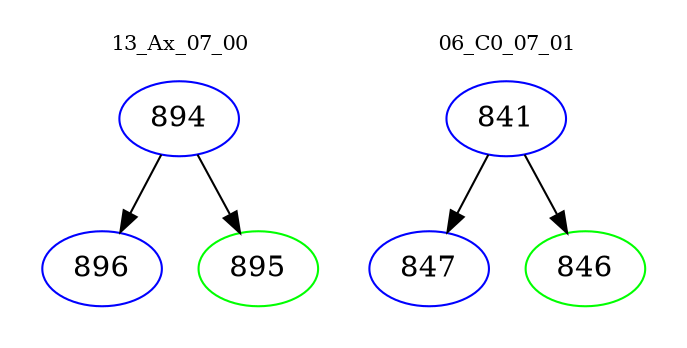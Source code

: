 digraph{
subgraph cluster_0 {
color = white
label = "13_Ax_07_00";
fontsize=10;
T0_894 [label="894", color="blue"]
T0_894 -> T0_896 [color="black"]
T0_896 [label="896", color="blue"]
T0_894 -> T0_895 [color="black"]
T0_895 [label="895", color="green"]
}
subgraph cluster_1 {
color = white
label = "06_C0_07_01";
fontsize=10;
T1_841 [label="841", color="blue"]
T1_841 -> T1_847 [color="black"]
T1_847 [label="847", color="blue"]
T1_841 -> T1_846 [color="black"]
T1_846 [label="846", color="green"]
}
}
